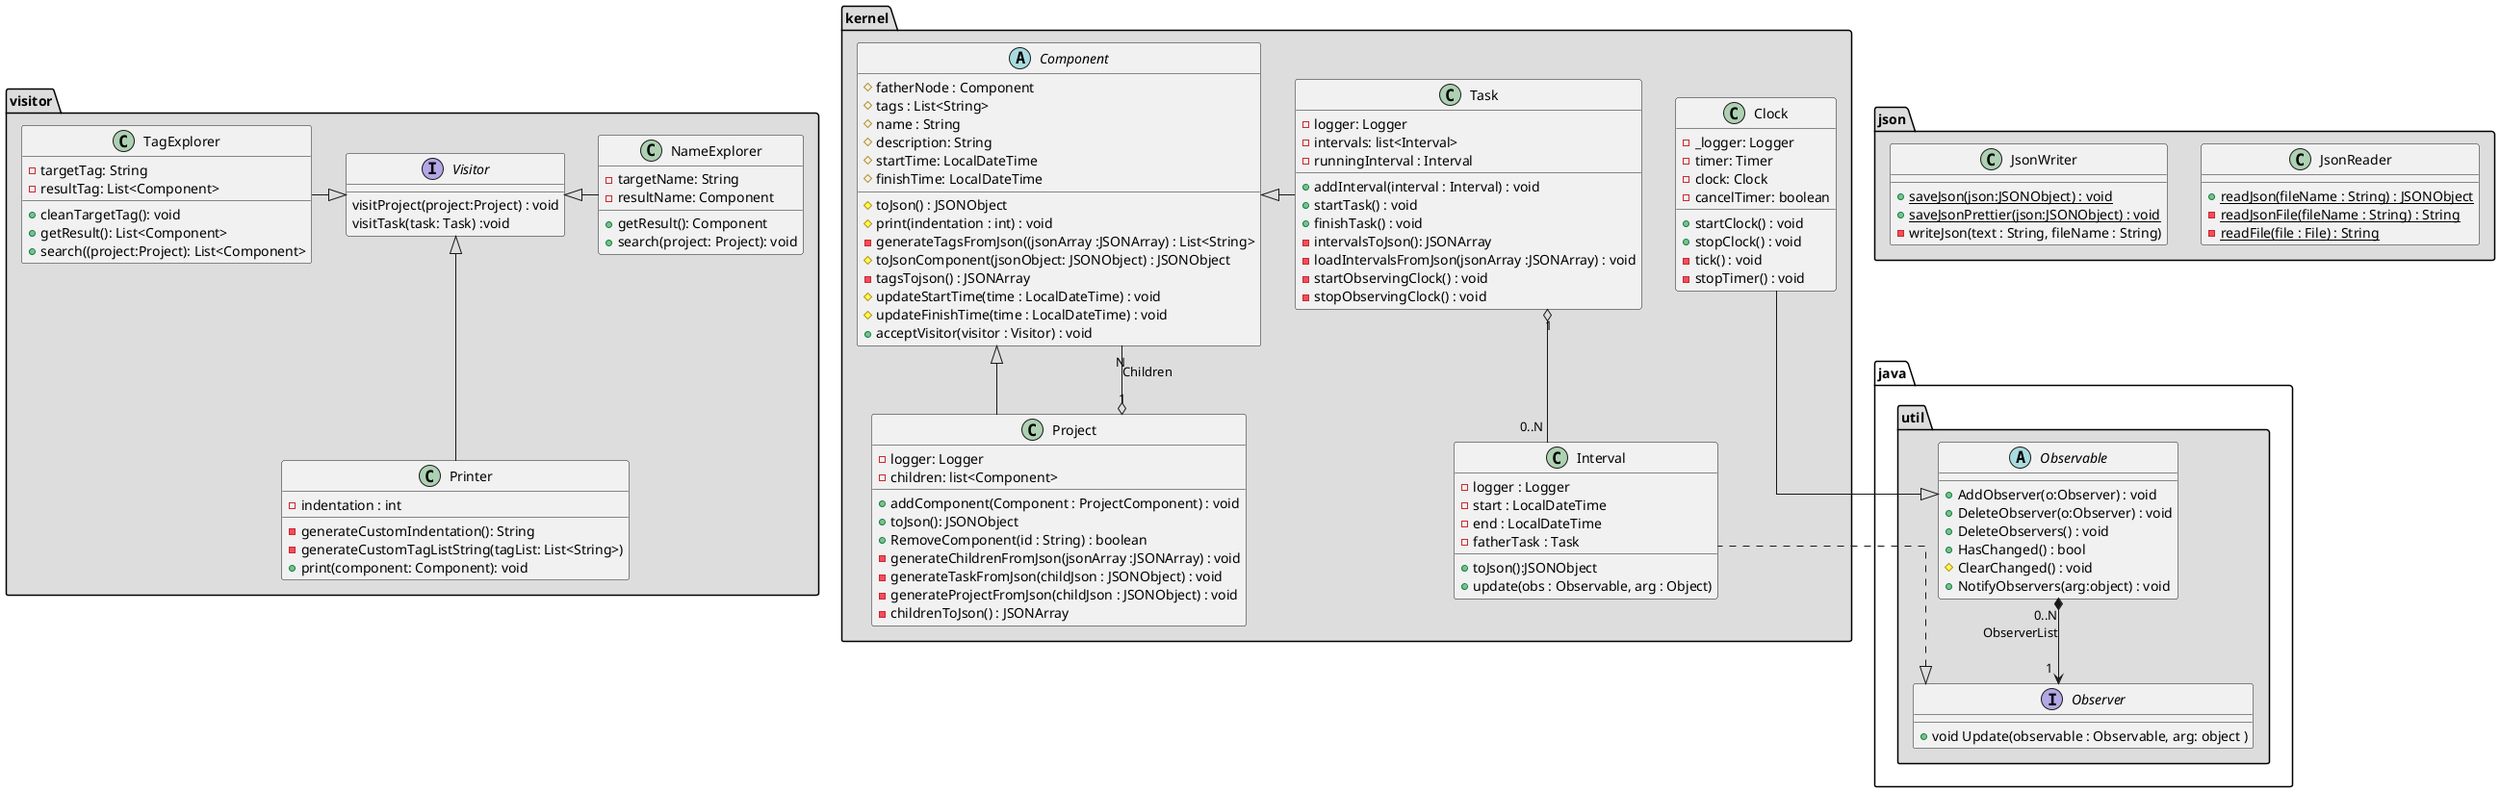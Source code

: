 @startuml

skinparam linetype ortho

/' Back End '/
package "kernel" #DDDDDD {

  Abstract Component {
      #fatherNode : Component
      #tags : List<String>
      #name : String
      #description: String
      #startTime: LocalDateTime
      #finishTime: LocalDateTime
      #toJson() : JSONObject
      #print(indentation : int) : void
      -generateTagsFromJson((jsonArray :JSONArray) : List<String>
      #toJsonComponent(jsonObject: JSONObject) : JSONObject
      -tagsTojson() : JSONArray
      #updateStartTime(time : LocalDateTime) : void
      #updateFinishTime(time : LocalDateTime) : void
      +acceptVisitor(visitor : Visitor) : void
  }

  class Project {
     -logger: Logger
     -children: list<Component>
     +addComponent(Component : ProjectComponent) : void
     +toJson(): JSONObject
     +RemoveComponent(id : String) : boolean
     -generateChildrenFromJson(jsonArray :JSONArray) : void
     -generateTaskFromJson(childJson : JSONObject) : void
     -generateProjectFromJson(childJson : JSONObject) : void
     -childrenToJson() : JSONArray
  }

  class Task {
    -logger: Logger
    -intervals: list<Interval>
    -runningInterval : Interval
    +addInterval(interval : Interval) : void
    +startTask() : void
    +finishTask() : void
    -intervalsToJson(): JSONArray
    -loadIntervalsFromJson(jsonArray :JSONArray) : void
    -startObservingClock() : void
    -stopObservingClock() : void
  }

  class Interval {
    -logger : Logger
    -start : LocalDateTime
    -end : LocalDateTime
    -fatherTask : Task
    +toJson():JSONObject
    +update(obs : Observable, arg : Object)
  }

  class Clock{
  -_logger: Logger
  -timer: Timer
  -clock: Clock
  -cancelTimer: boolean
  +startClock() : void
  +stopClock() : void
  -tick() : void
  -stopTimer() : void
  }

}

package "java.util" #DDDDDD{
  abstract Observable {
    +AddObserver(o:Observer) : void
    +DeleteObserver(o:Observer) : void
    +DeleteObservers() : void
    +HasChanged() : bool
    #ClearChanged() : void
    +NotifyObservers(arg:object) : void
  }
  interface Observer
  {
       +void Update(observable : Observable, arg: object )
  }
  Observable "0..N" *--> "1" Observer:ObserverList
}

package "visitor" #DDDDDD {
  interface Visitor{
    visitProject(project:Project) : void
    visitTask(task: Task) :void
  }

  class TagExplorer{
    -targetTag: String
    -resultTag: List<Component>
    +cleanTargetTag(): void
    +getResult(): List<Component>
    +search((project:Project): List<Component>
  }

  class Printer{
    -indentation : int
    -generateCustomIndentation(): String
    -generateCustomTagListString(tagList: List<String>)
    +print(component: Component): void
  }

  class NameExplorer{
    -targetName: String
    -resultName: Component
    +getResult(): Component
    +search(project: Project): void
  }
}

package json #DDDDDD {
  class JsonReader {
    + {static} readJson(fileName : String) : JSONObject
    - {static} readJsonFile(fileName : String) : String
    - {static} readFile(file : File) : String
  }

  class JsonWriter {
    + {static} saveJson(json:JSONObject) : void
    + {static} saveJsonPrettier(json:JSONObject) : void
    - writeJson(text : String, fileName : String)
  }
}

/' Relationship '/
  NameExplorer -left-|> Visitor
  Printer -up-|> Visitor
  TagExplorer -right-|> Visitor
  Component <|-down- Project
  Component <|-right- Task
  Component "N" --o "1" Project : Children
  Task "1" o-- "0..N" Interval
  Interval .left.|> Observer
  Clock -down-|> Observable

@enduml
